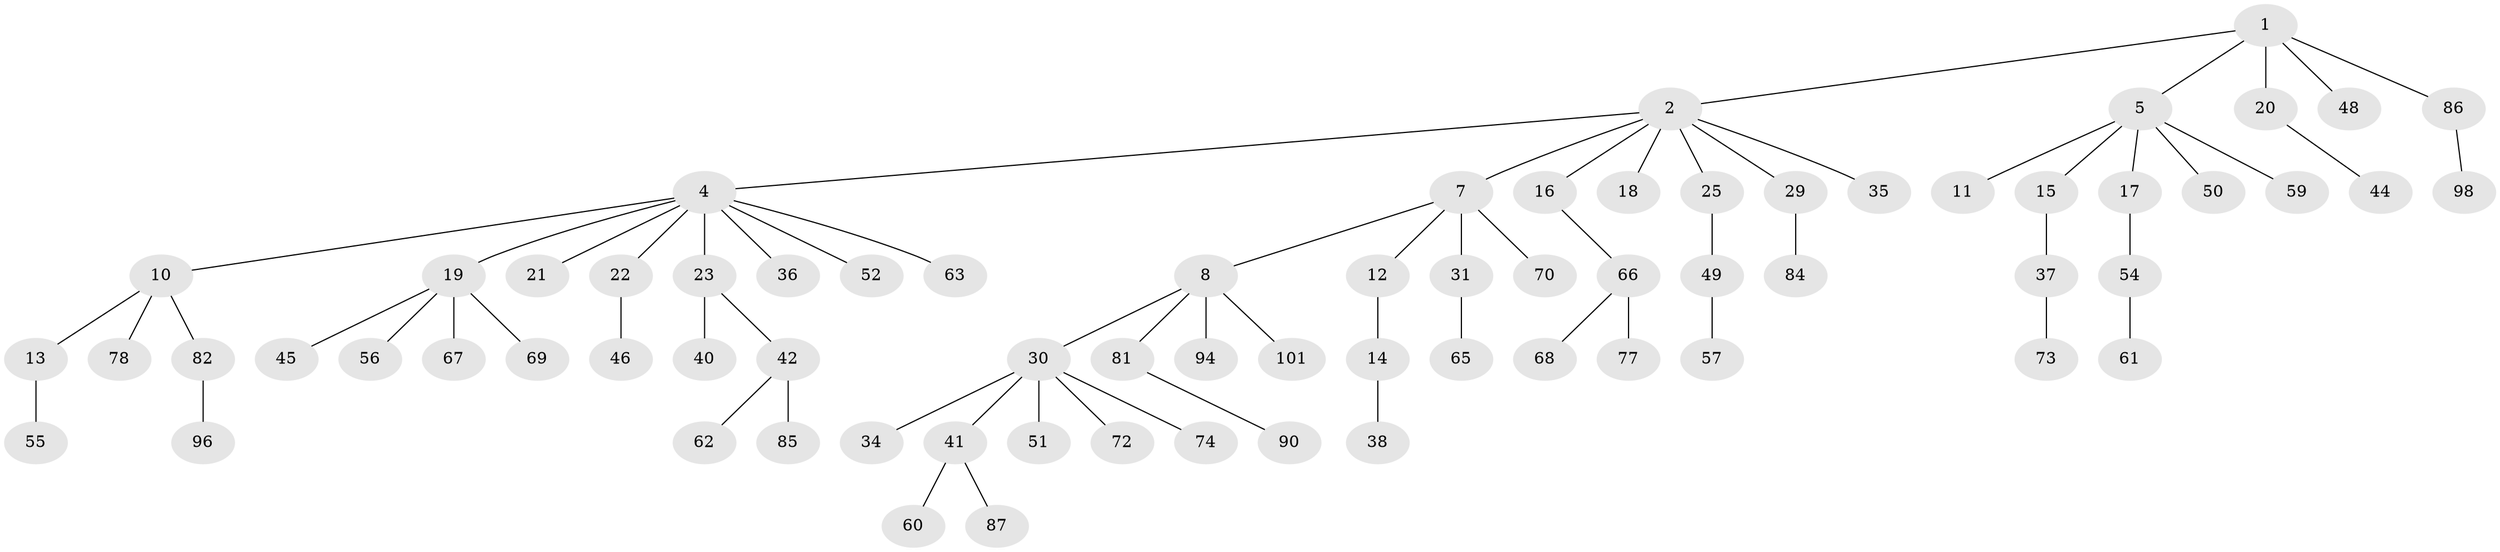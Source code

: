 // Generated by graph-tools (version 1.1) at 2025/24/03/03/25 07:24:05]
// undirected, 71 vertices, 70 edges
graph export_dot {
graph [start="1"]
  node [color=gray90,style=filled];
  1 [super="+27"];
  2 [super="+3"];
  4 [super="+6"];
  5 [super="+9"];
  7 [super="+32"];
  8 [super="+26"];
  10 [super="+24"];
  11;
  12;
  13 [super="+39"];
  14 [super="+53"];
  15;
  16 [super="+97"];
  17;
  18;
  19 [super="+28"];
  20 [super="+88"];
  21;
  22;
  23 [super="+33"];
  25 [super="+75"];
  29 [super="+64"];
  30 [super="+100"];
  31;
  34;
  35 [super="+89"];
  36;
  37 [super="+80"];
  38;
  40;
  41 [super="+43"];
  42 [super="+47"];
  44 [super="+79"];
  45 [super="+58"];
  46;
  48;
  49;
  50;
  51;
  52;
  54 [super="+83"];
  55;
  56;
  57;
  59;
  60;
  61;
  62;
  63;
  65;
  66 [super="+92"];
  67;
  68;
  69 [super="+71"];
  70;
  72;
  73;
  74 [super="+76"];
  77;
  78;
  81 [super="+99"];
  82 [super="+95"];
  84;
  85 [super="+91"];
  86;
  87;
  90 [super="+93"];
  94;
  96;
  98;
  101;
  1 -- 2;
  1 -- 5;
  1 -- 20;
  1 -- 48;
  1 -- 86;
  2 -- 7;
  2 -- 25;
  2 -- 29;
  2 -- 16;
  2 -- 18;
  2 -- 35;
  2 -- 4;
  4 -- 10;
  4 -- 21;
  4 -- 23;
  4 -- 36;
  4 -- 52;
  4 -- 19;
  4 -- 22;
  4 -- 63;
  5 -- 11;
  5 -- 17;
  5 -- 59;
  5 -- 50;
  5 -- 15;
  7 -- 8;
  7 -- 12;
  7 -- 31;
  7 -- 70;
  8 -- 30;
  8 -- 94;
  8 -- 81;
  8 -- 101;
  10 -- 13;
  10 -- 78;
  10 -- 82;
  12 -- 14;
  13 -- 55;
  14 -- 38;
  15 -- 37;
  16 -- 66;
  17 -- 54;
  19 -- 67;
  19 -- 69;
  19 -- 56;
  19 -- 45;
  20 -- 44;
  22 -- 46;
  23 -- 40;
  23 -- 42;
  25 -- 49;
  29 -- 84;
  30 -- 34;
  30 -- 41;
  30 -- 51;
  30 -- 72;
  30 -- 74;
  31 -- 65;
  37 -- 73;
  41 -- 60;
  41 -- 87;
  42 -- 62;
  42 -- 85;
  49 -- 57;
  54 -- 61;
  66 -- 68;
  66 -- 77;
  81 -- 90;
  82 -- 96;
  86 -- 98;
}
